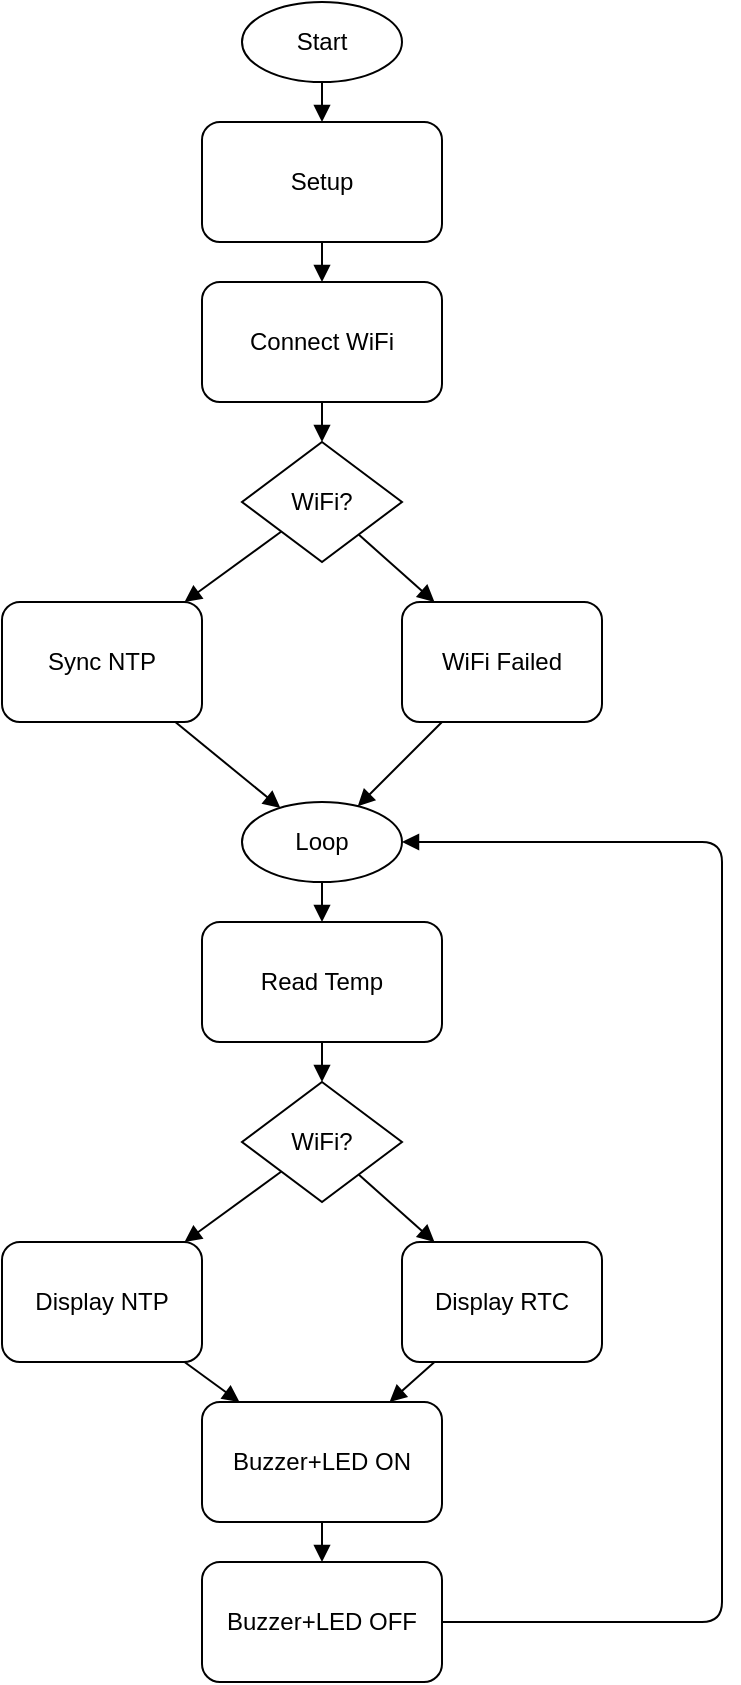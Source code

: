 <mxfile version="27.1.6">
  <diagram name="Flowchart" id="0">
    <mxGraphModel dx="1281" dy="616" grid="1" gridSize="10" guides="1" tooltips="1" connect="1" arrows="1" fold="1" page="1" pageScale="1" pageWidth="827" pageHeight="1169" math="0" shadow="0">
      <root>
        <mxCell id="0" />
        <mxCell id="1" parent="0" />
        <mxCell id="start" value="Start" style="ellipse;whiteSpace=wrap;html=1;" parent="1" vertex="1">
          <mxGeometry x="160" y="20" width="80" height="40" as="geometry" />
        </mxCell>
        <mxCell id="setup" value="Setup" style="rounded=1;whiteSpace=wrap;html=1;" parent="1" vertex="1">
          <mxGeometry x="140" y="80" width="120" height="60" as="geometry" />
        </mxCell>
        <mxCell id="wifi" value="Connect WiFi" style="rounded=1;whiteSpace=wrap;html=1;" parent="1" vertex="1">
          <mxGeometry x="140" y="160" width="120" height="60" as="geometry" />
        </mxCell>
        <mxCell id="checkwifi" value="WiFi?" style="rhombus;whiteSpace=wrap;html=1;" parent="1" vertex="1">
          <mxGeometry x="160" y="240" width="80" height="60" as="geometry" />
        </mxCell>
        <mxCell id="synctime" value="Sync NTP" style="rounded=1;whiteSpace=wrap;html=1;" parent="1" vertex="1">
          <mxGeometry x="40" y="320" width="100" height="60" as="geometry" />
        </mxCell>
        <mxCell id="wifiFail" value="WiFi Failed" style="rounded=1;whiteSpace=wrap;html=1;" parent="1" vertex="1">
          <mxGeometry x="240" y="320" width="100" height="60" as="geometry" />
        </mxCell>
        <mxCell id="loop" value="Loop" style="ellipse;whiteSpace=wrap;html=1;" parent="1" vertex="1">
          <mxGeometry x="160" y="420" width="80" height="40" as="geometry" />
        </mxCell>
        <mxCell id="temperature" value="Read Temp" style="rounded=1;whiteSpace=wrap;html=1;" parent="1" vertex="1">
          <mxGeometry x="140" y="480" width="120" height="60" as="geometry" />
        </mxCell>
        <mxCell id="checkwifi2" value="WiFi?" style="rhombus;whiteSpace=wrap;html=1;" parent="1" vertex="1">
          <mxGeometry x="160" y="560" width="80" height="60" as="geometry" />
        </mxCell>
        <mxCell id="displayNTP" value="Display NTP" style="rounded=1;whiteSpace=wrap;html=1;" parent="1" vertex="1">
          <mxGeometry x="40" y="640" width="100" height="60" as="geometry" />
        </mxCell>
        <mxCell id="displayRTC" value="Display RTC" style="rounded=1;whiteSpace=wrap;html=1;" parent="1" vertex="1">
          <mxGeometry x="240" y="640" width="100" height="60" as="geometry" />
        </mxCell>
        <mxCell id="buzzerOn" value="Buzzer+LED ON" style="rounded=1;whiteSpace=wrap;html=1;" parent="1" vertex="1">
          <mxGeometry x="140" y="720" width="120" height="60" as="geometry" />
        </mxCell>
        <mxCell id="buzzerOff" value="Buzzer+LED OFF" style="rounded=1;whiteSpace=wrap;html=1;" parent="1" vertex="1">
          <mxGeometry x="140" y="800" width="120" height="60" as="geometry" />
        </mxCell>
        <mxCell id="edge1" style="endArrow=block;html=1;" parent="1" source="start" target="setup" edge="1">
          <mxGeometry relative="1" as="geometry" />
        </mxCell>
        <mxCell id="edge2" style="endArrow=block;html=1;" parent="1" source="setup" target="wifi" edge="1">
          <mxGeometry relative="1" as="geometry" />
        </mxCell>
        <mxCell id="edge3" style="endArrow=block;html=1;" parent="1" source="wifi" target="checkwifi" edge="1">
          <mxGeometry relative="1" as="geometry" />
        </mxCell>
        <mxCell id="edge4" style="endArrow=block;html=1;" parent="1" source="checkwifi" target="synctime" edge="1">
          <mxGeometry relative="1" as="geometry" />
        </mxCell>
        <mxCell id="edge5" style="endArrow=block;html=1;" parent="1" source="checkwifi" target="wifiFail" edge="1">
          <mxGeometry relative="1" as="geometry" />
        </mxCell>
        <mxCell id="edge6" style="endArrow=block;html=1;" parent="1" source="synctime" target="loop" edge="1">
          <mxGeometry relative="1" as="geometry" />
        </mxCell>
        <mxCell id="edge7" style="endArrow=block;html=1;" parent="1" source="wifiFail" target="loop" edge="1">
          <mxGeometry relative="1" as="geometry" />
        </mxCell>
        <mxCell id="edge8" style="endArrow=block;html=1;" parent="1" source="loop" target="temperature" edge="1">
          <mxGeometry relative="1" as="geometry" />
        </mxCell>
        <mxCell id="edge9" style="endArrow=block;html=1;" parent="1" source="temperature" target="checkwifi2" edge="1">
          <mxGeometry relative="1" as="geometry" />
        </mxCell>
        <mxCell id="edge10" style="endArrow=block;html=1;" parent="1" source="checkwifi2" target="displayNTP" edge="1">
          <mxGeometry relative="1" as="geometry" />
        </mxCell>
        <mxCell id="edge11" style="endArrow=block;html=1;" parent="1" source="checkwifi2" target="displayRTC" edge="1">
          <mxGeometry relative="1" as="geometry" />
        </mxCell>
        <mxCell id="edge12" style="endArrow=block;html=1;" parent="1" source="displayNTP" target="buzzerOn" edge="1">
          <mxGeometry relative="1" as="geometry" />
        </mxCell>
        <mxCell id="edge13" style="endArrow=block;html=1;" parent="1" source="displayRTC" target="buzzerOn" edge="1">
          <mxGeometry relative="1" as="geometry" />
        </mxCell>
        <mxCell id="edge14" style="endArrow=block;html=1;" parent="1" source="buzzerOn" target="buzzerOff" edge="1">
          <mxGeometry relative="1" as="geometry" />
        </mxCell>
        <mxCell id="edge15" style="endArrow=block;html=1;" parent="1" source="buzzerOff" target="loop" edge="1">
          <mxGeometry relative="1" as="geometry">
            <Array as="points">
              <mxPoint x="400" y="830" />
              <mxPoint x="400" y="440" />
            </Array>
          </mxGeometry>
        </mxCell>
      </root>
    </mxGraphModel>
  </diagram>
</mxfile>
